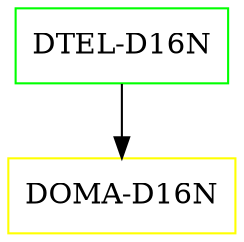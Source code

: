 digraph G {
  "DTEL-D16N" [shape=box,color=green];
  "DOMA-D16N" [shape=box,color=yellow,URL="./DOMA_D16N.html"];
  "DTEL-D16N" -> "DOMA-D16N";
}
